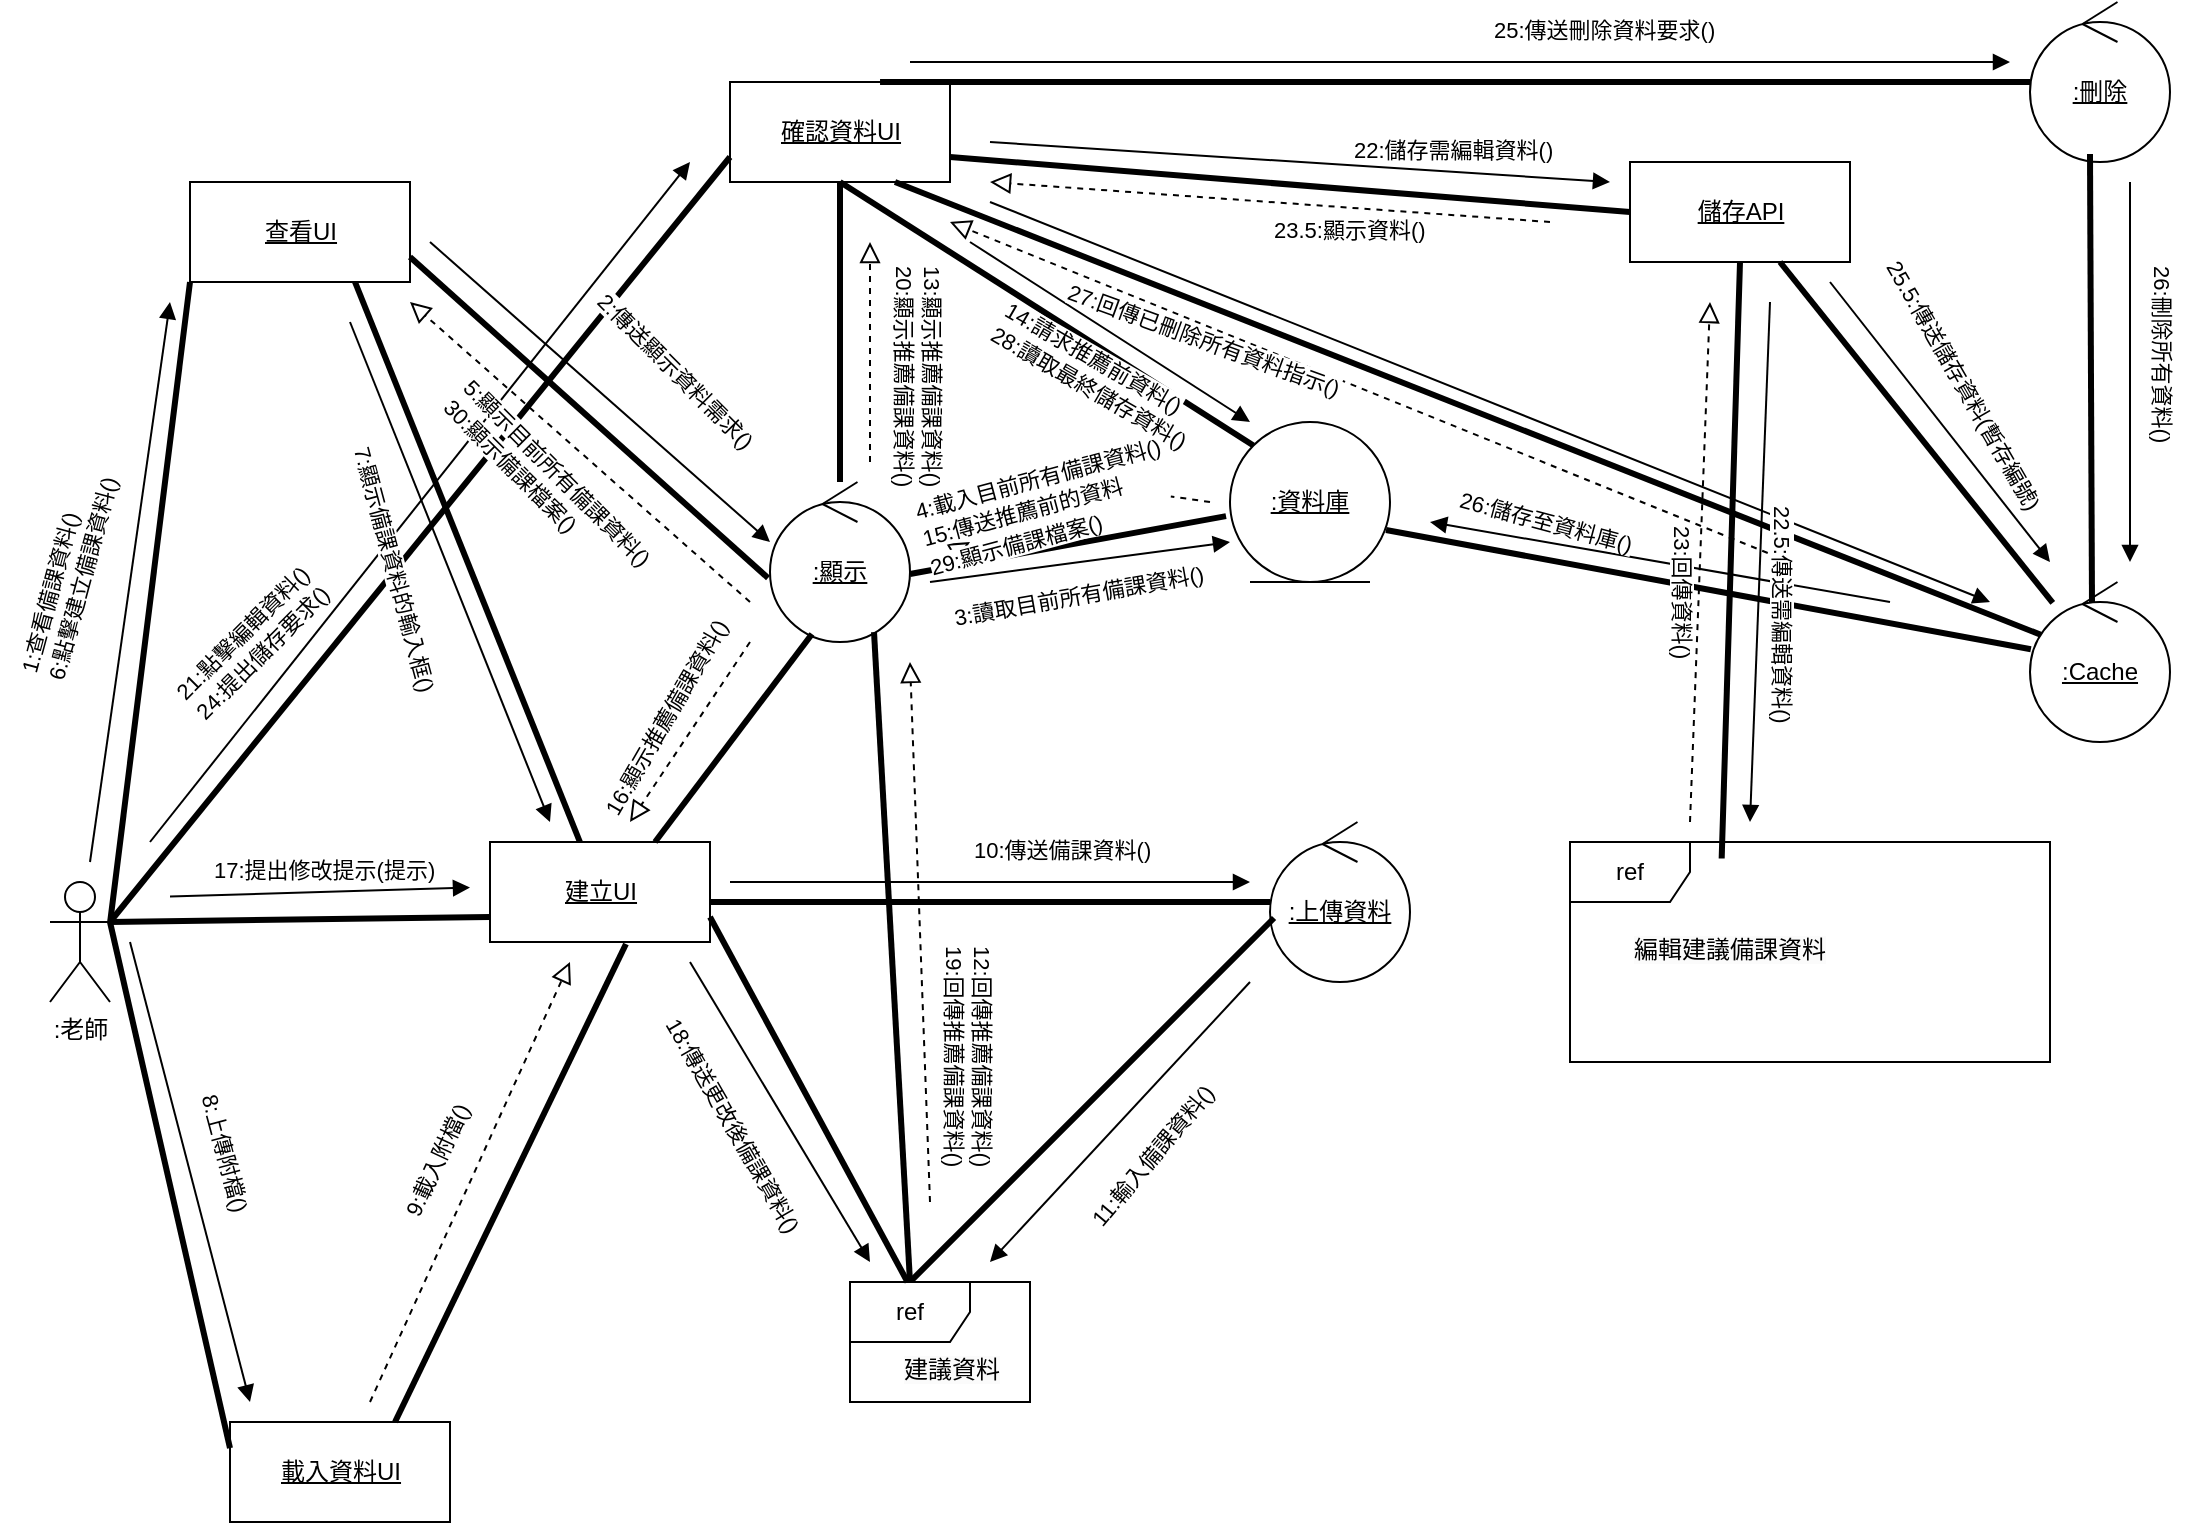 <mxfile>
    <diagram name="第 1 页" id="EOuV5ERvqpZUSFJWVVJ6">
        <mxGraphModel dx="1078" dy="5382" grid="1" gridSize="10" guides="1" tooltips="1" connect="1" arrows="1" fold="1" page="1" pageScale="1" pageWidth="3300" pageHeight="4681" math="0" shadow="0">
            <root>
                <mxCell id="0"/>
                <mxCell id="1" parent="0"/>
                <mxCell id="11" value=":老師" style="shape=umlActor;verticalLabelPosition=bottom;verticalAlign=top;html=1;outlineConnect=0;" parent="1" vertex="1">
                    <mxGeometry x="60" y="280" width="30" height="60" as="geometry"/>
                </mxCell>
                <mxCell id="15" value="&lt;u&gt;查看UI&lt;/u&gt;" style="html=1;" parent="1" vertex="1">
                    <mxGeometry x="130" y="-70" width="110" height="50" as="geometry"/>
                </mxCell>
                <mxCell id="16" value="&lt;u&gt;建立UI&lt;/u&gt;" style="html=1;" parent="1" vertex="1">
                    <mxGeometry x="280" y="260" width="110" height="50" as="geometry"/>
                </mxCell>
                <mxCell id="17" value="&lt;u&gt;載入資料UI&lt;/u&gt;" style="html=1;" parent="1" vertex="1">
                    <mxGeometry x="150" y="550" width="110" height="50" as="geometry"/>
                </mxCell>
                <mxCell id="18" value="&lt;u&gt;確認資料UI&lt;/u&gt;" style="html=1;" parent="1" vertex="1">
                    <mxGeometry x="400" y="-120" width="110" height="50" as="geometry"/>
                </mxCell>
                <mxCell id="19" value="&lt;u&gt;儲存API&lt;/u&gt;" style="html=1;" parent="1" vertex="1">
                    <mxGeometry x="850" y="-80" width="110" height="50" as="geometry"/>
                </mxCell>
                <mxCell id="20" value="&lt;u&gt;:刪除&lt;/u&gt;" style="ellipse;shape=umlControl;whiteSpace=wrap;html=1;" parent="1" vertex="1">
                    <mxGeometry x="1050" y="-160" width="70" height="80" as="geometry"/>
                </mxCell>
                <mxCell id="21" value="&lt;u&gt;:上傳資料&lt;/u&gt;" style="ellipse;shape=umlControl;whiteSpace=wrap;html=1;" parent="1" vertex="1">
                    <mxGeometry x="670" y="250" width="70" height="80" as="geometry"/>
                </mxCell>
                <mxCell id="22" value="&lt;u&gt;:顯示&lt;/u&gt;" style="ellipse;shape=umlControl;whiteSpace=wrap;html=1;" parent="1" vertex="1">
                    <mxGeometry x="420" y="80" width="70" height="80" as="geometry"/>
                </mxCell>
                <mxCell id="25" value="" style="endArrow=none;startArrow=none;endFill=0;startFill=0;endSize=8;html=1;verticalAlign=bottom;labelBackgroundColor=none;strokeWidth=3;rounded=0;entryX=0;entryY=1;entryDx=0;entryDy=0;exitX=1;exitY=0.333;exitDx=0;exitDy=0;exitPerimeter=0;" parent="1" target="15" edge="1">
                    <mxGeometry width="160" relative="1" as="geometry">
                        <mxPoint x="90" y="300.64" as="sourcePoint"/>
                        <mxPoint x="418" y="210" as="targetPoint"/>
                    </mxGeometry>
                </mxCell>
                <mxCell id="26" value="" style="html=1;verticalAlign=bottom;labelBackgroundColor=none;endArrow=block;endFill=1;rounded=0;" parent="1" edge="1">
                    <mxGeometry width="160" relative="1" as="geometry">
                        <mxPoint x="80" y="270" as="sourcePoint"/>
                        <mxPoint x="120" y="-10" as="targetPoint"/>
                    </mxGeometry>
                </mxCell>
                <mxCell id="27" value="" style="endArrow=block;startArrow=none;endFill=0;startFill=0;endSize=8;html=1;verticalAlign=bottom;dashed=1;labelBackgroundColor=none;rounded=0;" parent="1" edge="1" source="104">
                    <mxGeometry width="160" relative="1" as="geometry">
                        <mxPoint x="640" y="90" as="sourcePoint"/>
                        <mxPoint x="520" y="110" as="targetPoint"/>
                    </mxGeometry>
                </mxCell>
                <mxCell id="29" value="" style="endArrow=none;startArrow=none;endFill=0;startFill=0;endSize=8;html=1;verticalAlign=bottom;labelBackgroundColor=none;strokeWidth=3;rounded=0;entryX=-0.014;entryY=0.6;entryDx=0;entryDy=0;exitX=1;exitY=0.75;exitDx=0;exitDy=0;entryPerimeter=0;" parent="1" source="15" target="22" edge="1">
                    <mxGeometry width="160" relative="1" as="geometry">
                        <mxPoint x="250" y="305.32" as="sourcePoint"/>
                        <mxPoint x="330" y="154.68" as="targetPoint"/>
                    </mxGeometry>
                </mxCell>
                <mxCell id="30" value="" style="endArrow=none;startArrow=none;endFill=0;startFill=0;endSize=8;html=1;verticalAlign=bottom;labelBackgroundColor=none;strokeWidth=3;rounded=0;entryX=-0.025;entryY=0.588;entryDx=0;entryDy=0;exitX=1;exitY=0.575;exitDx=0;exitDy=0;exitPerimeter=0;entryPerimeter=0;" parent="1" source="22" target="62" edge="1">
                    <mxGeometry width="160" relative="1" as="geometry">
                        <mxPoint x="110" y="320.64" as="sourcePoint"/>
                        <mxPoint x="652.03" y="119.04" as="targetPoint"/>
                    </mxGeometry>
                </mxCell>
                <mxCell id="31" value="" style="endArrow=none;startArrow=none;endFill=0;startFill=0;endSize=8;html=1;verticalAlign=bottom;labelBackgroundColor=none;strokeWidth=3;rounded=0;exitX=0.75;exitY=1;exitDx=0;exitDy=0;" parent="1" source="15" target="16" edge="1">
                    <mxGeometry width="160" relative="1" as="geometry">
                        <mxPoint x="220" y="206.96" as="sourcePoint"/>
                        <mxPoint x="332.03" y="210.0" as="targetPoint"/>
                    </mxGeometry>
                </mxCell>
                <mxCell id="32" value="" style="endArrow=none;startArrow=none;endFill=0;startFill=0;endSize=8;html=1;verticalAlign=bottom;labelBackgroundColor=none;strokeWidth=3;rounded=0;entryX=0;entryY=0.261;entryDx=0;entryDy=0;entryPerimeter=0;" parent="1" target="17" edge="1">
                    <mxGeometry width="160" relative="1" as="geometry">
                        <mxPoint x="90" y="300" as="sourcePoint"/>
                        <mxPoint x="252.03" y="353.04" as="targetPoint"/>
                    </mxGeometry>
                </mxCell>
                <mxCell id="33" value="" style="endArrow=none;startArrow=none;endFill=0;startFill=0;endSize=8;html=1;verticalAlign=bottom;labelBackgroundColor=none;strokeWidth=3;rounded=0;entryX=0.75;entryY=0;entryDx=0;entryDy=0;exitX=0.618;exitY=1.02;exitDx=0;exitDy=0;exitPerimeter=0;" parent="1" source="16" target="17" edge="1">
                    <mxGeometry width="160" relative="1" as="geometry">
                        <mxPoint x="330" y="300" as="sourcePoint"/>
                        <mxPoint x="442.03" y="303.04" as="targetPoint"/>
                    </mxGeometry>
                </mxCell>
                <mxCell id="34" value="" style="endArrow=none;startArrow=none;endFill=0;startFill=0;endSize=8;html=1;verticalAlign=bottom;labelBackgroundColor=none;strokeWidth=3;rounded=0;" parent="1" target="21" edge="1">
                    <mxGeometry width="160" relative="1" as="geometry">
                        <mxPoint x="390" y="290" as="sourcePoint"/>
                        <mxPoint x="542.03" y="270.0" as="targetPoint"/>
                    </mxGeometry>
                </mxCell>
                <mxCell id="35" value="" style="endArrow=none;startArrow=none;endFill=0;startFill=0;endSize=8;html=1;verticalAlign=bottom;labelBackgroundColor=none;strokeWidth=3;rounded=0;exitX=0.029;exitY=0.6;exitDx=0;exitDy=0;exitPerimeter=0;entryX=0.011;entryY=0.483;entryDx=0;entryDy=0;entryPerimeter=0;" parent="1" source="21" target="67" edge="1">
                    <mxGeometry width="160" relative="1" as="geometry">
                        <mxPoint x="650" y="295" as="sourcePoint"/>
                        <mxPoint x="770.426" y="354.18" as="targetPoint"/>
                    </mxGeometry>
                </mxCell>
                <mxCell id="41" value="" style="endArrow=none;startArrow=none;endFill=0;startFill=0;endSize=8;html=1;verticalAlign=bottom;labelBackgroundColor=none;strokeWidth=3;rounded=0;entryX=0.5;entryY=1;entryDx=0;entryDy=0;" parent="1" source="22" target="18" edge="1">
                    <mxGeometry width="160" relative="1" as="geometry">
                        <mxPoint x="470" y="80.0" as="sourcePoint"/>
                        <mxPoint x="551.118" y="87.638" as="targetPoint"/>
                    </mxGeometry>
                </mxCell>
                <mxCell id="42" value="" style="endArrow=none;startArrow=none;endFill=0;startFill=0;endSize=8;html=1;verticalAlign=bottom;labelBackgroundColor=none;strokeWidth=3;rounded=0;exitX=0.75;exitY=1;exitDx=0;exitDy=0;entryX=0.1;entryY=0.338;entryDx=0;entryDy=0;entryPerimeter=0;" parent="1" source="18" target="134" edge="1">
                    <mxGeometry width="160" relative="1" as="geometry">
                        <mxPoint x="698.88" y="136.18" as="sourcePoint"/>
                        <mxPoint x="1030" y="150" as="targetPoint"/>
                    </mxGeometry>
                </mxCell>
                <mxCell id="43" value="" style="endArrow=none;startArrow=none;endFill=0;startFill=0;endSize=8;html=1;verticalAlign=bottom;labelBackgroundColor=none;strokeWidth=3;rounded=0;exitX=0.75;exitY=0;exitDx=0;exitDy=0;entryX=0.3;entryY=0.95;entryDx=0;entryDy=0;entryPerimeter=0;" parent="1" source="16" target="22" edge="1">
                    <mxGeometry width="160" relative="1" as="geometry">
                        <mxPoint x="450" y="190.0" as="sourcePoint"/>
                        <mxPoint x="531.118" y="197.638" as="targetPoint"/>
                    </mxGeometry>
                </mxCell>
                <mxCell id="44" value="" style="endArrow=none;startArrow=none;endFill=0;startFill=0;endSize=8;html=1;verticalAlign=bottom;labelBackgroundColor=none;strokeWidth=3;rounded=0;exitX=1;exitY=0.333;exitDx=0;exitDy=0;exitPerimeter=0;entryX=0;entryY=0.75;entryDx=0;entryDy=0;" parent="1" source="11" target="16" edge="1">
                    <mxGeometry width="160" relative="1" as="geometry">
                        <mxPoint x="150" y="270.0" as="sourcePoint"/>
                        <mxPoint x="231.118" y="277.638" as="targetPoint"/>
                    </mxGeometry>
                </mxCell>
                <mxCell id="46" value="" style="endArrow=none;startArrow=none;endFill=0;startFill=0;endSize=8;html=1;verticalAlign=bottom;labelBackgroundColor=none;strokeWidth=3;rounded=0;entryX=0;entryY=0.75;entryDx=0;entryDy=0;" parent="1" target="18" edge="1">
                    <mxGeometry width="160" relative="1" as="geometry">
                        <mxPoint x="90" y="300" as="sourcePoint"/>
                        <mxPoint x="290" y="267.5" as="targetPoint"/>
                    </mxGeometry>
                </mxCell>
                <mxCell id="47" value="" style="endArrow=none;startArrow=none;endFill=0;startFill=0;endSize=8;html=1;verticalAlign=bottom;labelBackgroundColor=none;strokeWidth=3;rounded=0;exitX=1;exitY=0.75;exitDx=0;exitDy=0;entryX=0;entryY=0.5;entryDx=0;entryDy=0;" parent="1" source="18" target="19" edge="1">
                    <mxGeometry width="160" relative="1" as="geometry">
                        <mxPoint x="590" y="70" as="sourcePoint"/>
                        <mxPoint x="780" y="27.5" as="targetPoint"/>
                    </mxGeometry>
                </mxCell>
                <mxCell id="48" value="" style="endArrow=none;startArrow=none;endFill=0;startFill=0;endSize=8;html=1;verticalAlign=bottom;labelBackgroundColor=none;strokeWidth=3;rounded=0;exitX=0.5;exitY=1;exitDx=0;exitDy=0;entryX=0.316;entryY=0.075;entryDx=0;entryDy=0;entryPerimeter=0;" parent="1" source="19" target="65" edge="1">
                    <mxGeometry width="160" relative="1" as="geometry">
                        <mxPoint x="760" y="122.5" as="sourcePoint"/>
                        <mxPoint x="1034.337" y="187.714" as="targetPoint"/>
                    </mxGeometry>
                </mxCell>
                <mxCell id="55" value="" style="endArrow=none;startArrow=none;endFill=0;startFill=0;endSize=8;html=1;verticalAlign=bottom;labelBackgroundColor=none;strokeWidth=3;rounded=0;exitX=0.975;exitY=0.675;exitDx=0;exitDy=0;exitPerimeter=0;" parent="1" source="62" target="134" edge="1">
                    <mxGeometry width="160" relative="1" as="geometry">
                        <mxPoint x="718.892" y="119.986" as="sourcePoint"/>
                        <mxPoint x="1030" y="160" as="targetPoint"/>
                    </mxGeometry>
                </mxCell>
                <mxCell id="57" value="" style="endArrow=none;startArrow=none;endFill=0;startFill=0;endSize=8;html=1;verticalAlign=bottom;labelBackgroundColor=none;strokeWidth=3;rounded=0;exitX=0.682;exitY=0;exitDx=0;exitDy=0;exitPerimeter=0;" parent="1" source="18" target="20" edge="1">
                    <mxGeometry width="160" relative="1" as="geometry">
                        <mxPoint x="570" y="-17.5" as="sourcePoint"/>
                        <mxPoint x="780" y="-20" as="targetPoint"/>
                    </mxGeometry>
                </mxCell>
                <mxCell id="58" value="" style="endArrow=none;startArrow=none;endFill=0;startFill=0;endSize=8;html=1;verticalAlign=bottom;labelBackgroundColor=none;strokeWidth=3;rounded=0;entryX=0.443;entryY=0.175;entryDx=0;entryDy=0;entryPerimeter=0;" parent="1" target="134" edge="1">
                    <mxGeometry width="160" relative="1" as="geometry">
                        <mxPoint x="1080" y="-84" as="sourcePoint"/>
                        <mxPoint x="1050.306" y="180.361" as="targetPoint"/>
                    </mxGeometry>
                </mxCell>
                <mxCell id="59" value="" style="endArrow=none;startArrow=none;endFill=0;startFill=0;endSize=8;html=1;verticalAlign=bottom;labelBackgroundColor=none;strokeWidth=3;rounded=0;entryX=0.5;entryY=1;entryDx=0;entryDy=0;fontStyle=1;exitX=0;exitY=0;exitDx=0;exitDy=0;" parent="1" source="62" target="18" edge="1">
                    <mxGeometry width="160" relative="1" as="geometry">
                        <mxPoint x="659.366" y="82.764" as="sourcePoint"/>
                        <mxPoint x="540" y="-30" as="targetPoint"/>
                    </mxGeometry>
                </mxCell>
                <mxCell id="62" value="&lt;u&gt;:資料庫&lt;/u&gt;" style="ellipse;shape=umlEntity;whiteSpace=wrap;html=1;" parent="1" vertex="1">
                    <mxGeometry x="650" y="50" width="80" height="80" as="geometry"/>
                </mxCell>
                <mxCell id="65" value="ref" style="shape=umlFrame;whiteSpace=wrap;html=1;pointerEvents=0;" parent="1" vertex="1">
                    <mxGeometry x="820" y="260" width="240" height="110" as="geometry"/>
                </mxCell>
                <mxCell id="66" value="&lt;span style=&quot;color: rgb(0, 0, 0); font-family: Helvetica; font-size: 12px; font-style: normal; font-variant-ligatures: normal; font-variant-caps: normal; font-weight: 400; letter-spacing: normal; orphans: 2; text-align: center; text-indent: 0px; text-transform: none; widows: 2; word-spacing: 0px; -webkit-text-stroke-width: 0px; background-color: rgb(251, 251, 251); text-decoration-thickness: initial; text-decoration-style: initial; text-decoration-color: initial; float: none; display: inline !important;&quot;&gt;編輯建議備課資料&lt;/span&gt;" style="text;whiteSpace=wrap;html=1;rotation=0;" parent="1" vertex="1">
                    <mxGeometry x="850" y="300" width="130" height="40" as="geometry"/>
                </mxCell>
                <mxCell id="67" value="ref" style="shape=umlFrame;whiteSpace=wrap;html=1;pointerEvents=0;" parent="1" vertex="1">
                    <mxGeometry x="460" y="480" width="90" height="60" as="geometry"/>
                </mxCell>
                <mxCell id="68" value="&lt;span style=&quot;color: rgb(0, 0, 0); font-family: Helvetica; font-size: 12px; font-style: normal; font-variant-ligatures: normal; font-variant-caps: normal; font-weight: 400; letter-spacing: normal; orphans: 2; text-align: center; text-indent: 0px; text-transform: none; widows: 2; word-spacing: 0px; -webkit-text-stroke-width: 0px; background-color: rgb(251, 251, 251); text-decoration-thickness: initial; text-decoration-style: initial; text-decoration-color: initial; float: none; display: inline !important;&quot;&gt;建議資料&lt;/span&gt;" style="text;whiteSpace=wrap;html=1;" parent="1" vertex="1">
                    <mxGeometry x="485" y="510" width="80" height="40" as="geometry"/>
                </mxCell>
                <mxCell id="69" value="" style="endArrow=none;startArrow=none;endFill=0;startFill=0;endSize=8;html=1;verticalAlign=bottom;labelBackgroundColor=none;strokeWidth=3;rounded=0;exitX=0.743;exitY=0.938;exitDx=0;exitDy=0;exitPerimeter=0;" parent="1" source="22" edge="1">
                    <mxGeometry width="160" relative="1" as="geometry">
                        <mxPoint x="660" y="250.0" as="sourcePoint"/>
                        <mxPoint x="490" y="480" as="targetPoint"/>
                    </mxGeometry>
                </mxCell>
                <mxCell id="71" value="" style="endArrow=none;startArrow=none;endFill=0;startFill=0;endSize=8;html=1;verticalAlign=bottom;labelBackgroundColor=none;strokeWidth=3;rounded=0;exitX=1;exitY=0.75;exitDx=0;exitDy=0;" parent="1" source="16" target="67" edge="1">
                    <mxGeometry width="160" relative="1" as="geometry">
                        <mxPoint x="440" y="320" as="sourcePoint"/>
                        <mxPoint x="830" y="320" as="targetPoint"/>
                    </mxGeometry>
                </mxCell>
                <mxCell id="72" value="" style="html=1;verticalAlign=bottom;labelBackgroundColor=none;endArrow=block;endFill=1;rounded=0;" parent="1" edge="1">
                    <mxGeometry width="160" relative="1" as="geometry">
                        <mxPoint x="250" y="-40" as="sourcePoint"/>
                        <mxPoint x="420" y="110" as="targetPoint"/>
                    </mxGeometry>
                </mxCell>
                <mxCell id="73" value="" style="html=1;verticalAlign=bottom;labelBackgroundColor=none;endArrow=block;endFill=1;rounded=0;" parent="1" edge="1">
                    <mxGeometry width="160" relative="1" as="geometry">
                        <mxPoint x="500" y="130" as="sourcePoint"/>
                        <mxPoint x="650" y="110" as="targetPoint"/>
                    </mxGeometry>
                </mxCell>
                <mxCell id="74" value="" style="endArrow=block;startArrow=none;endFill=0;startFill=0;endSize=8;html=1;verticalAlign=bottom;dashed=1;labelBackgroundColor=none;rounded=0;" parent="1" edge="1">
                    <mxGeometry width="160" relative="1" as="geometry">
                        <mxPoint x="410" y="140" as="sourcePoint"/>
                        <mxPoint x="240" y="-10" as="targetPoint"/>
                    </mxGeometry>
                </mxCell>
                <mxCell id="75" value="" style="html=1;verticalAlign=bottom;labelBackgroundColor=none;endArrow=block;endFill=1;rounded=0;" parent="1" edge="1">
                    <mxGeometry width="160" relative="1" as="geometry">
                        <mxPoint x="100" y="310" as="sourcePoint"/>
                        <mxPoint x="160" y="540" as="targetPoint"/>
                    </mxGeometry>
                </mxCell>
                <mxCell id="76" value="" style="html=1;verticalAlign=bottom;labelBackgroundColor=none;endArrow=block;endFill=1;rounded=0;" parent="1" edge="1">
                    <mxGeometry width="160" relative="1" as="geometry">
                        <mxPoint x="210" as="sourcePoint"/>
                        <mxPoint x="310" y="250" as="targetPoint"/>
                    </mxGeometry>
                </mxCell>
                <mxCell id="77" value="" style="endArrow=block;startArrow=none;endFill=0;startFill=0;endSize=8;html=1;verticalAlign=bottom;dashed=1;labelBackgroundColor=none;rounded=0;" parent="1" edge="1">
                    <mxGeometry width="160" relative="1" as="geometry">
                        <mxPoint x="220" y="540" as="sourcePoint"/>
                        <mxPoint x="320" y="320" as="targetPoint"/>
                    </mxGeometry>
                </mxCell>
                <mxCell id="78" value="" style="html=1;verticalAlign=bottom;labelBackgroundColor=none;endArrow=block;endFill=1;rounded=0;" parent="1" edge="1">
                    <mxGeometry width="160" relative="1" as="geometry">
                        <mxPoint x="400" y="280" as="sourcePoint"/>
                        <mxPoint x="660" y="280" as="targetPoint"/>
                    </mxGeometry>
                </mxCell>
                <mxCell id="79" value="" style="html=1;verticalAlign=bottom;labelBackgroundColor=none;endArrow=block;endFill=1;rounded=0;" parent="1" edge="1">
                    <mxGeometry width="160" relative="1" as="geometry">
                        <mxPoint x="660" y="330" as="sourcePoint"/>
                        <mxPoint x="530" y="470" as="targetPoint"/>
                    </mxGeometry>
                </mxCell>
                <mxCell id="80" value="" style="endArrow=block;startArrow=none;endFill=0;startFill=0;endSize=8;html=1;verticalAlign=bottom;dashed=1;labelBackgroundColor=none;rounded=0;" parent="1" edge="1">
                    <mxGeometry width="160" relative="1" as="geometry">
                        <mxPoint x="500" y="440" as="sourcePoint"/>
                        <mxPoint x="490" y="170" as="targetPoint"/>
                    </mxGeometry>
                </mxCell>
                <mxCell id="81" value="" style="endArrow=block;startArrow=none;endFill=0;startFill=0;endSize=8;html=1;verticalAlign=bottom;dashed=1;labelBackgroundColor=none;rounded=0;" parent="1" edge="1">
                    <mxGeometry width="160" relative="1" as="geometry">
                        <mxPoint x="470" y="70" as="sourcePoint"/>
                        <mxPoint x="470" y="-40" as="targetPoint"/>
                    </mxGeometry>
                </mxCell>
                <mxCell id="83" value="" style="html=1;verticalAlign=bottom;labelBackgroundColor=none;endArrow=block;endFill=1;rounded=0;" parent="1" edge="1">
                    <mxGeometry width="160" relative="1" as="geometry">
                        <mxPoint x="530" y="-60" as="sourcePoint"/>
                        <mxPoint x="1030" y="140" as="targetPoint"/>
                    </mxGeometry>
                </mxCell>
                <mxCell id="85" value="" style="endArrow=block;startArrow=none;endFill=0;startFill=0;endSize=8;html=1;verticalAlign=bottom;dashed=1;labelBackgroundColor=none;rounded=0;" parent="1" edge="1">
                    <mxGeometry width="160" relative="1" as="geometry">
                        <mxPoint x="410" y="160" as="sourcePoint"/>
                        <mxPoint x="350" y="250" as="targetPoint"/>
                    </mxGeometry>
                </mxCell>
                <mxCell id="86" value="" style="html=1;verticalAlign=bottom;labelBackgroundColor=none;endArrow=block;endFill=1;rounded=0;" parent="1" edge="1">
                    <mxGeometry width="160" relative="1" as="geometry">
                        <mxPoint x="120" y="287.25" as="sourcePoint"/>
                        <mxPoint x="270" y="282.75" as="targetPoint"/>
                    </mxGeometry>
                </mxCell>
                <mxCell id="87" value="" style="html=1;verticalAlign=bottom;labelBackgroundColor=none;endArrow=block;endFill=1;rounded=0;" parent="1" edge="1">
                    <mxGeometry width="160" relative="1" as="geometry">
                        <mxPoint x="380" y="320" as="sourcePoint"/>
                        <mxPoint x="470" y="470" as="targetPoint"/>
                    </mxGeometry>
                </mxCell>
                <mxCell id="88" value="" style="html=1;verticalAlign=bottom;labelBackgroundColor=none;endArrow=block;endFill=1;rounded=0;" parent="1" edge="1">
                    <mxGeometry width="160" relative="1" as="geometry">
                        <mxPoint x="110" y="260" as="sourcePoint"/>
                        <mxPoint x="380" y="-80" as="targetPoint"/>
                    </mxGeometry>
                </mxCell>
                <mxCell id="89" value="" style="html=1;verticalAlign=bottom;labelBackgroundColor=none;endArrow=block;endFill=1;rounded=0;" parent="1" edge="1">
                    <mxGeometry width="160" relative="1" as="geometry">
                        <mxPoint x="530" y="-90" as="sourcePoint"/>
                        <mxPoint x="840" y="-70" as="targetPoint"/>
                    </mxGeometry>
                </mxCell>
                <mxCell id="90" value="" style="html=1;verticalAlign=bottom;labelBackgroundColor=none;endArrow=block;endFill=1;rounded=0;" parent="1" edge="1">
                    <mxGeometry width="160" relative="1" as="geometry">
                        <mxPoint x="920" y="-10" as="sourcePoint"/>
                        <mxPoint x="910" y="250" as="targetPoint"/>
                    </mxGeometry>
                </mxCell>
                <mxCell id="91" value="" style="endArrow=block;startArrow=none;endFill=0;startFill=0;endSize=8;html=1;verticalAlign=bottom;dashed=1;labelBackgroundColor=none;rounded=0;" parent="1" edge="1">
                    <mxGeometry width="160" relative="1" as="geometry">
                        <mxPoint x="880" y="250" as="sourcePoint"/>
                        <mxPoint x="890" y="-10" as="targetPoint"/>
                    </mxGeometry>
                </mxCell>
                <mxCell id="92" value="" style="endArrow=block;startArrow=none;endFill=0;startFill=0;endSize=8;html=1;verticalAlign=bottom;dashed=1;labelBackgroundColor=none;rounded=0;" parent="1" edge="1">
                    <mxGeometry width="160" relative="1" as="geometry">
                        <mxPoint x="810" y="-50" as="sourcePoint"/>
                        <mxPoint x="530" y="-70" as="targetPoint"/>
                    </mxGeometry>
                </mxCell>
                <mxCell id="93" value="" style="endArrow=none;startArrow=none;endFill=0;startFill=0;endSize=8;html=1;verticalAlign=bottom;labelBackgroundColor=none;strokeWidth=3;rounded=0;" parent="1" source="19" target="134" edge="1">
                    <mxGeometry width="160" relative="1" as="geometry">
                        <mxPoint x="1020" y="-90" as="sourcePoint"/>
                        <mxPoint x="980" y="60" as="targetPoint"/>
                    </mxGeometry>
                </mxCell>
                <mxCell id="94" value="" style="html=1;verticalAlign=bottom;labelBackgroundColor=none;endArrow=block;endFill=1;rounded=0;" parent="1" edge="1">
                    <mxGeometry width="160" relative="1" as="geometry">
                        <mxPoint x="950" y="-20" as="sourcePoint"/>
                        <mxPoint x="1060" y="120" as="targetPoint"/>
                    </mxGeometry>
                </mxCell>
                <mxCell id="95" value="" style="html=1;verticalAlign=bottom;labelBackgroundColor=none;endArrow=block;endFill=1;rounded=0;" parent="1" edge="1">
                    <mxGeometry width="160" relative="1" as="geometry">
                        <mxPoint x="980" y="140" as="sourcePoint"/>
                        <mxPoint x="750" y="100" as="targetPoint"/>
                    </mxGeometry>
                </mxCell>
                <mxCell id="97" value="" style="html=1;verticalAlign=bottom;labelBackgroundColor=none;endArrow=block;endFill=1;rounded=0;" parent="1" edge="1">
                    <mxGeometry width="160" relative="1" as="geometry">
                        <mxPoint x="490" y="-130" as="sourcePoint"/>
                        <mxPoint x="1040" y="-130" as="targetPoint"/>
                    </mxGeometry>
                </mxCell>
                <mxCell id="98" value="" style="html=1;verticalAlign=bottom;labelBackgroundColor=none;endArrow=block;endFill=1;rounded=0;" parent="1" edge="1">
                    <mxGeometry width="160" relative="1" as="geometry">
                        <mxPoint x="1100" y="-70" as="sourcePoint"/>
                        <mxPoint x="1100" y="120" as="targetPoint"/>
                    </mxGeometry>
                </mxCell>
                <mxCell id="99" value="" style="endArrow=block;startArrow=none;endFill=0;startFill=0;endSize=8;html=1;verticalAlign=bottom;dashed=1;labelBackgroundColor=none;rounded=0;" parent="1" edge="1">
                    <mxGeometry width="160" relative="1" as="geometry">
                        <mxPoint x="930" y="120" as="sourcePoint"/>
                        <mxPoint x="510" y="-50" as="targetPoint"/>
                    </mxGeometry>
                </mxCell>
                <mxCell id="100" value="" style="html=1;verticalAlign=bottom;labelBackgroundColor=none;endArrow=block;endFill=1;rounded=0;" parent="1" edge="1">
                    <mxGeometry width="160" relative="1" as="geometry">
                        <mxPoint x="520" y="-40" as="sourcePoint"/>
                        <mxPoint x="660" y="50" as="targetPoint"/>
                    </mxGeometry>
                </mxCell>
                <mxCell id="101" value="&lt;span style=&quot;color: rgb(0, 0, 0); font-family: Helvetica; font-size: 11px; font-style: normal; font-variant-ligatures: normal; font-variant-caps: normal; font-weight: 400; letter-spacing: normal; orphans: 2; text-align: center; text-indent: 0px; text-transform: none; widows: 2; word-spacing: 0px; -webkit-text-stroke-width: 0px; background-color: rgb(255, 255, 255); text-decoration-thickness: initial; text-decoration-style: initial; text-decoration-color: initial; float: none; display: inline !important;&quot;&gt;1:查看備課資料()&lt;br&gt;&lt;span style=&quot;&quot;&gt;6:點擊建立備課資料()&lt;/span&gt;&lt;br&gt;&lt;/span&gt;" style="text;whiteSpace=wrap;html=1;rotation=-75;" parent="1" vertex="1">
                    <mxGeometry x="10" y="100" width="120" height="40" as="geometry"/>
                </mxCell>
                <mxCell id="102" value="&lt;span style=&quot;color: rgb(0, 0, 0); font-family: Helvetica; font-size: 11px; font-style: normal; font-variant-ligatures: normal; font-variant-caps: normal; font-weight: 400; letter-spacing: normal; orphans: 2; text-align: center; text-indent: 0px; text-transform: none; widows: 2; word-spacing: 0px; -webkit-text-stroke-width: 0px; background-color: rgb(255, 255, 255); text-decoration-thickness: initial; text-decoration-style: initial; text-decoration-color: initial; float: none; display: inline !important;&quot;&gt;2:傳送顯示資料需求()&lt;/span&gt;" style="text;whiteSpace=wrap;html=1;rotation=45;" parent="1" vertex="1">
                    <mxGeometry x="310" y="20" width="140" height="40" as="geometry"/>
                </mxCell>
                <mxCell id="103" value="&lt;span style=&quot;color: rgb(0, 0, 0); font-family: Helvetica; font-size: 11px; font-style: normal; font-variant-ligatures: normal; font-variant-caps: normal; font-weight: 400; letter-spacing: normal; orphans: 2; text-align: center; text-indent: 0px; text-transform: none; widows: 2; word-spacing: 0px; -webkit-text-stroke-width: 0px; background-color: rgb(255, 255, 255); text-decoration-thickness: initial; text-decoration-style: initial; text-decoration-color: initial; float: none; display: inline !important;&quot;&gt;3:讀取目前所有備課資料()&lt;/span&gt;" style="text;whiteSpace=wrap;html=1;rotation=-10;" parent="1" vertex="1">
                    <mxGeometry x="510" y="120" width="160" height="40" as="geometry"/>
                </mxCell>
                <mxCell id="105" value="&lt;span style=&quot;color: rgb(0, 0, 0); font-family: Helvetica; font-size: 11px; font-style: normal; font-variant-ligatures: normal; font-variant-caps: normal; font-weight: 400; letter-spacing: normal; orphans: 2; text-align: center; text-indent: 0px; text-transform: none; widows: 2; word-spacing: 0px; -webkit-text-stroke-width: 0px; background-color: rgb(255, 255, 255); text-decoration-thickness: initial; text-decoration-style: initial; text-decoration-color: initial; float: none; display: inline !important;&quot;&gt;5:顯示目前所有備課資料()&lt;br&gt;&lt;span style=&quot;&quot;&gt;30:顯示備課檔案()&lt;/span&gt;&lt;br&gt;&lt;/span&gt;" style="text;whiteSpace=wrap;html=1;rotation=45;" parent="1" vertex="1">
                    <mxGeometry x="240" y="70" width="160" height="40" as="geometry"/>
                </mxCell>
                <mxCell id="106" value="&lt;span style=&quot;color: rgb(0, 0, 0); font-family: Helvetica; font-size: 11px; font-style: normal; font-variant-ligatures: normal; font-variant-caps: normal; font-weight: 400; letter-spacing: normal; orphans: 2; text-align: center; text-indent: 0px; text-transform: none; widows: 2; word-spacing: 0px; -webkit-text-stroke-width: 0px; background-color: rgb(255, 255, 255); text-decoration-thickness: initial; text-decoration-style: initial; text-decoration-color: initial; float: none; display: inline !important;&quot;&gt;7:顯示備課資料的輸入框()&lt;/span&gt;" style="text;whiteSpace=wrap;html=1;rotation=75;" parent="1" vertex="1">
                    <mxGeometry x="150" y="120" width="160" height="40" as="geometry"/>
                </mxCell>
                <mxCell id="107" value="&lt;span style=&quot;color: rgb(0, 0, 0); font-family: Helvetica; font-size: 11px; font-style: normal; font-variant-ligatures: normal; font-variant-caps: normal; font-weight: 400; letter-spacing: normal; orphans: 2; text-align: center; text-indent: 0px; text-transform: none; widows: 2; word-spacing: 0px; -webkit-text-stroke-width: 0px; background-color: rgb(255, 255, 255); text-decoration-thickness: initial; text-decoration-style: initial; text-decoration-color: initial; float: none; display: inline !important;&quot;&gt;8:上傳附檔()&lt;/span&gt;" style="text;whiteSpace=wrap;html=1;rotation=75;" parent="1" vertex="1">
                    <mxGeometry x="100" y="410" width="90" height="40" as="geometry"/>
                </mxCell>
                <mxCell id="108" value="&lt;span style=&quot;color: rgb(0, 0, 0); font-family: Helvetica; font-size: 11px; font-style: normal; font-variant-ligatures: normal; font-variant-caps: normal; font-weight: 400; letter-spacing: normal; orphans: 2; text-align: center; text-indent: 0px; text-transform: none; widows: 2; word-spacing: 0px; -webkit-text-stroke-width: 0px; background-color: rgb(255, 255, 255); text-decoration-thickness: initial; text-decoration-style: initial; text-decoration-color: initial; float: none; display: inline !important;&quot;&gt;9:載入附檔()&lt;/span&gt;" style="text;whiteSpace=wrap;html=1;rotation=-65;" parent="1" vertex="1">
                    <mxGeometry x="220" y="390" width="90" height="40" as="geometry"/>
                </mxCell>
                <mxCell id="109" value="&lt;span style=&quot;color: rgb(0, 0, 0); font-family: Helvetica; font-size: 11px; font-style: normal; font-variant-ligatures: normal; font-variant-caps: normal; font-weight: 400; letter-spacing: normal; orphans: 2; text-align: center; text-indent: 0px; text-transform: none; widows: 2; word-spacing: 0px; -webkit-text-stroke-width: 0px; background-color: rgb(255, 255, 255); text-decoration-thickness: initial; text-decoration-style: initial; text-decoration-color: initial; float: none; display: inline !important;&quot;&gt;10:傳送備課資料()&lt;/span&gt;" style="text;whiteSpace=wrap;html=1;" parent="1" vertex="1">
                    <mxGeometry x="520" y="250" width="120" height="40" as="geometry"/>
                </mxCell>
                <mxCell id="110" value="&lt;span style=&quot;color: rgb(0, 0, 0); font-family: Helvetica; font-size: 11px; font-style: normal; font-variant-ligatures: normal; font-variant-caps: normal; font-weight: 400; letter-spacing: normal; orphans: 2; text-align: center; text-indent: 0px; text-transform: none; widows: 2; word-spacing: 0px; -webkit-text-stroke-width: 0px; background-color: rgb(255, 255, 255); text-decoration-thickness: initial; text-decoration-style: initial; text-decoration-color: initial; float: none; display: inline !important;&quot;&gt;11:輸入備課資料()&lt;/span&gt;" style="text;whiteSpace=wrap;html=1;rotation=-50;" parent="1" vertex="1">
                    <mxGeometry x="565" y="390" width="120" height="40" as="geometry"/>
                </mxCell>
                <mxCell id="111" value="&lt;span style=&quot;color: rgb(0, 0, 0); font-family: Helvetica; font-size: 11px; font-style: normal; font-variant-ligatures: normal; font-variant-caps: normal; font-weight: 400; letter-spacing: normal; orphans: 2; text-align: center; text-indent: 0px; text-transform: none; widows: 2; word-spacing: 0px; -webkit-text-stroke-width: 0px; background-color: rgb(255, 255, 255); text-decoration-thickness: initial; text-decoration-style: initial; text-decoration-color: initial; float: none; display: inline !important;&quot;&gt;12:回傳推薦備課資料()&lt;br&gt;&lt;span style=&quot;&quot;&gt;19:回傳推薦備課資料()&lt;/span&gt;&lt;br&gt;&lt;/span&gt;" style="text;whiteSpace=wrap;html=1;rotation=90;" parent="1" vertex="1">
                    <mxGeometry x="450" y="360" width="140" height="40" as="geometry"/>
                </mxCell>
                <mxCell id="112" value="&lt;span style=&quot;color: rgb(0, 0, 0); font-family: Helvetica; font-size: 11px; font-style: normal; font-variant-ligatures: normal; font-variant-caps: normal; font-weight: 400; letter-spacing: normal; orphans: 2; text-align: center; text-indent: 0px; text-transform: none; widows: 2; word-spacing: 0px; -webkit-text-stroke-width: 0px; background-color: rgb(255, 255, 255); text-decoration-thickness: initial; text-decoration-style: initial; text-decoration-color: initial; float: none; display: inline !important;&quot;&gt;13:顯示推薦備課資料()&lt;br&gt;&lt;span style=&quot;&quot;&gt;20:顯示推薦備課資料()&lt;/span&gt;&lt;br&gt;&lt;/span&gt;" style="text;whiteSpace=wrap;html=1;rotation=90;" parent="1" vertex="1">
                    <mxGeometry x="425" y="20" width="140" height="40" as="geometry"/>
                </mxCell>
                <mxCell id="114" value="&lt;span style=&quot;color: rgb(0, 0, 0); font-family: Helvetica; font-size: 11px; font-style: normal; font-variant-ligatures: normal; font-variant-caps: normal; font-weight: 400; letter-spacing: normal; orphans: 2; text-align: center; text-indent: 0px; text-transform: none; widows: 2; word-spacing: 0px; -webkit-text-stroke-width: 0px; background-color: rgb(255, 255, 255); text-decoration-thickness: initial; text-decoration-style: initial; text-decoration-color: initial; float: none; display: inline !important;&quot;&gt;14:請求推薦前資料()&lt;br&gt;&lt;span style=&quot;&quot;&gt;28:讀取最終儲存資料()&lt;/span&gt;&lt;br&gt;&lt;/span&gt;" style="text;whiteSpace=wrap;html=1;rotation=30;" parent="1" vertex="1">
                    <mxGeometry x="525" y="10" width="130" height="40" as="geometry"/>
                </mxCell>
                <mxCell id="116" value="&lt;span style=&quot;color: rgb(0, 0, 0); font-family: Helvetica; font-size: 11px; font-style: normal; font-variant-ligatures: normal; font-variant-caps: normal; font-weight: 400; letter-spacing: normal; orphans: 2; text-align: center; text-indent: 0px; text-transform: none; widows: 2; word-spacing: 0px; -webkit-text-stroke-width: 0px; background-color: rgb(255, 255, 255); text-decoration-thickness: initial; text-decoration-style: initial; text-decoration-color: initial; float: none; display: inline !important;&quot;&gt;16:顯示推薦備課資料()&lt;/span&gt;" style="text;whiteSpace=wrap;html=1;rotation=-60;" parent="1" vertex="1">
                    <mxGeometry x="310" y="170" width="140" height="40" as="geometry"/>
                </mxCell>
                <mxCell id="118" value="&lt;span style=&quot;color: rgb(0, 0, 0); font-family: Helvetica; font-size: 11px; font-style: normal; font-variant-ligatures: normal; font-variant-caps: normal; font-weight: 400; letter-spacing: normal; orphans: 2; text-align: center; text-indent: 0px; text-transform: none; widows: 2; word-spacing: 0px; -webkit-text-stroke-width: 0px; background-color: rgb(255, 255, 255); text-decoration-thickness: initial; text-decoration-style: initial; text-decoration-color: initial; float: none; display: inline !important;&quot;&gt;17:提出修改提示(提示)&lt;/span&gt;" style="text;whiteSpace=wrap;html=1;" parent="1" vertex="1">
                    <mxGeometry x="140" y="260" width="140" height="40" as="geometry"/>
                </mxCell>
                <mxCell id="119" value="&lt;span style=&quot;color: rgb(0, 0, 0); font-family: Helvetica; font-size: 11px; font-style: normal; font-variant-ligatures: normal; font-variant-caps: normal; font-weight: 400; letter-spacing: normal; orphans: 2; text-align: center; text-indent: 0px; text-transform: none; widows: 2; word-spacing: 0px; -webkit-text-stroke-width: 0px; background-color: rgb(255, 255, 255); text-decoration-thickness: initial; text-decoration-style: initial; text-decoration-color: initial; float: none; display: inline !important;&quot;&gt;18:傳送更改後備課資料()&lt;/span&gt;" style="text;whiteSpace=wrap;html=1;rotation=60;" parent="1" vertex="1">
                    <mxGeometry x="325" y="400" width="160" height="40" as="geometry"/>
                </mxCell>
                <mxCell id="120" value="&lt;span style=&quot;color: rgb(0, 0, 0); font-family: Helvetica; font-size: 11px; font-style: normal; font-variant-ligatures: normal; font-variant-caps: normal; font-weight: 400; letter-spacing: normal; orphans: 2; text-align: center; text-indent: 0px; text-transform: none; widows: 2; word-spacing: 0px; -webkit-text-stroke-width: 0px; background-color: rgb(255, 255, 255); text-decoration-thickness: initial; text-decoration-style: initial; text-decoration-color: initial; float: none; display: inline !important;&quot;&gt;21:點擊編輯資料()&lt;br&gt;&lt;span style=&quot;&quot;&gt;24:提出儲存要求()&lt;/span&gt;&lt;br&gt;&lt;/span&gt;" style="text;whiteSpace=wrap;html=1;rotation=-45;" parent="1" vertex="1">
                    <mxGeometry x="110" y="130" width="120" height="40" as="geometry"/>
                </mxCell>
                <mxCell id="121" value="&lt;span style=&quot;color: rgb(0, 0, 0); font-family: Helvetica; font-size: 11px; font-style: normal; font-variant-ligatures: normal; font-variant-caps: normal; font-weight: 400; letter-spacing: normal; orphans: 2; text-align: center; text-indent: 0px; text-transform: none; widows: 2; word-spacing: 0px; -webkit-text-stroke-width: 0px; background-color: rgb(255, 255, 255); text-decoration-thickness: initial; text-decoration-style: initial; text-decoration-color: initial; float: none; display: inline !important;&quot;&gt;22:儲存需編輯資料()&lt;br&gt;&lt;/span&gt;" style="text;whiteSpace=wrap;html=1;" parent="1" vertex="1">
                    <mxGeometry x="710" y="-100" width="130" height="40" as="geometry"/>
                </mxCell>
                <mxCell id="123" value="&lt;span style=&quot;color: rgb(0, 0, 0); font-family: Helvetica; font-size: 11px; font-style: normal; font-variant-ligatures: normal; font-variant-caps: normal; font-weight: 400; letter-spacing: normal; orphans: 2; text-align: center; text-indent: 0px; text-transform: none; widows: 2; word-spacing: 0px; -webkit-text-stroke-width: 0px; background-color: rgb(255, 255, 255); text-decoration-thickness: initial; text-decoration-style: initial; text-decoration-color: initial; float: none; display: inline !important;&quot;&gt;23:回傳資料()&lt;/span&gt;" style="text;whiteSpace=wrap;html=1;rotation=90;" parent="1" vertex="1">
                    <mxGeometry x="820" y="130" width="100" height="40" as="geometry"/>
                </mxCell>
                <mxCell id="122" value="&lt;span style=&quot;color: rgb(0, 0, 0); font-family: Helvetica; font-size: 11px; font-style: normal; font-variant-ligatures: normal; font-variant-caps: normal; font-weight: 400; letter-spacing: normal; orphans: 2; text-align: center; text-indent: 0px; text-transform: none; widows: 2; word-spacing: 0px; -webkit-text-stroke-width: 0px; background-color: rgb(255, 255, 255); text-decoration-thickness: initial; text-decoration-style: initial; text-decoration-color: initial; float: none; display: inline !important;&quot;&gt;22.5:傳送需編輯資料()&lt;/span&gt;" style="text;whiteSpace=wrap;html=1;rotation=90;" parent="1" vertex="1">
                    <mxGeometry x="850" y="140" width="140" height="40" as="geometry"/>
                </mxCell>
                <mxCell id="125" value="&lt;span style=&quot;color: rgb(0, 0, 0); font-family: Helvetica; font-size: 11px; font-style: normal; font-variant-ligatures: normal; font-variant-caps: normal; font-weight: 400; letter-spacing: normal; orphans: 2; text-align: center; text-indent: 0px; text-transform: none; widows: 2; word-spacing: 0px; -webkit-text-stroke-width: 0px; background-color: rgb(255, 255, 255); text-decoration-thickness: initial; text-decoration-style: initial; text-decoration-color: initial; float: none; display: inline !important;&quot;&gt;23.5:顯示資料()&lt;br&gt;&lt;/span&gt;" style="text;whiteSpace=wrap;html=1;rotation=0;" parent="1" vertex="1">
                    <mxGeometry x="670" y="-60" width="115" height="40" as="geometry"/>
                </mxCell>
                <mxCell id="126" value="&lt;span style=&quot;color: rgb(0, 0, 0); font-family: Helvetica; font-size: 11px; font-style: normal; font-variant-ligatures: normal; font-variant-caps: normal; font-weight: 400; letter-spacing: normal; orphans: 2; text-align: center; text-indent: 0px; text-transform: none; widows: 2; word-spacing: 0px; -webkit-text-stroke-width: 0px; background-color: rgb(255, 255, 255); text-decoration-thickness: initial; text-decoration-style: initial; text-decoration-color: initial; float: none; display: inline !important;&quot;&gt;25.5:傳送儲存資料(暫存編號)&lt;/span&gt;" style="text;whiteSpace=wrap;html=1;rotation=60;" parent="1" vertex="1">
                    <mxGeometry x="930" y="30" width="180" height="40" as="geometry"/>
                </mxCell>
                <mxCell id="127" value="&lt;span style=&quot;color: rgb(0, 0, 0); font-family: Helvetica; font-size: 11px; font-style: normal; font-variant-ligatures: normal; font-variant-caps: normal; font-weight: 400; letter-spacing: normal; orphans: 2; text-align: center; text-indent: 0px; text-transform: none; widows: 2; word-spacing: 0px; -webkit-text-stroke-width: 0px; background-color: rgb(255, 255, 255); text-decoration-thickness: initial; text-decoration-style: initial; text-decoration-color: initial; float: none; display: inline !important;&quot;&gt;26:儲存至資料庫()&lt;/span&gt;" style="text;whiteSpace=wrap;html=1;rotation=15;" parent="1" vertex="1">
                    <mxGeometry x="760" y="90" width="120" height="40" as="geometry"/>
                </mxCell>
                <mxCell id="129" value="&lt;span style=&quot;color: rgb(0, 0, 0); font-family: Helvetica; font-size: 11px; font-style: normal; font-variant-ligatures: normal; font-variant-caps: normal; font-weight: 400; letter-spacing: normal; orphans: 2; text-align: center; text-indent: 0px; text-transform: none; widows: 2; word-spacing: 0px; -webkit-text-stroke-width: 0px; background-color: rgb(255, 255, 255); text-decoration-thickness: initial; text-decoration-style: initial; text-decoration-color: initial; float: none; display: inline !important;&quot;&gt;25:傳送刪除資料要求()&lt;br&gt;&lt;/span&gt;" style="text;whiteSpace=wrap;html=1;" parent="1" vertex="1">
                    <mxGeometry x="780" y="-160" width="140" height="40" as="geometry"/>
                </mxCell>
                <mxCell id="130" value="&lt;span style=&quot;color: rgb(0, 0, 0); font-family: Helvetica; font-size: 11px; font-style: normal; font-variant-ligatures: normal; font-variant-caps: normal; font-weight: 400; letter-spacing: normal; orphans: 2; text-align: center; text-indent: 0px; text-transform: none; widows: 2; word-spacing: 0px; -webkit-text-stroke-width: 0px; background-color: rgb(255, 255, 255); text-decoration-thickness: initial; text-decoration-style: initial; text-decoration-color: initial; float: none; display: inline !important;&quot;&gt;26:刪除所有資料()&lt;/span&gt;" style="text;whiteSpace=wrap;html=1;rotation=90;" parent="1" vertex="1">
                    <mxGeometry x="1050" y="10" width="120" height="40" as="geometry"/>
                </mxCell>
                <mxCell id="131" value="&lt;span style=&quot;color: rgb(0, 0, 0); font-family: Helvetica; font-size: 11px; font-style: normal; font-variant-ligatures: normal; font-variant-caps: normal; font-weight: 400; letter-spacing: normal; orphans: 2; text-align: center; text-indent: 0px; text-transform: none; widows: 2; word-spacing: 0px; -webkit-text-stroke-width: 0px; background-color: rgb(255, 255, 255); text-decoration-thickness: initial; text-decoration-style: initial; text-decoration-color: initial; float: none; display: inline !important;&quot;&gt;27:回傳已刪除所有資料指示()&lt;/span&gt;" style="text;whiteSpace=wrap;html=1;rotation=20;" parent="1" vertex="1">
                    <mxGeometry x="560" width="180" height="40" as="geometry"/>
                </mxCell>
                <mxCell id="134" value="&lt;u&gt;:Cache&lt;/u&gt;" style="ellipse;shape=umlControl;whiteSpace=wrap;html=1;" parent="1" vertex="1">
                    <mxGeometry x="1050" y="130" width="70" height="80" as="geometry"/>
                </mxCell>
                <mxCell id="135" value="" style="endArrow=none;startArrow=none;endFill=0;startFill=0;endSize=8;html=1;verticalAlign=bottom;dashed=1;labelBackgroundColor=none;rounded=0;" edge="1" parent="1" target="104">
                    <mxGeometry width="160" relative="1" as="geometry">
                        <mxPoint x="640" y="90" as="sourcePoint"/>
                        <mxPoint x="520" y="110" as="targetPoint"/>
                    </mxGeometry>
                </mxCell>
                <mxCell id="104" value="&lt;span style=&quot;color: rgb(0, 0, 0); font-family: Helvetica; font-size: 11px; font-style: normal; font-variant-ligatures: normal; font-variant-caps: normal; font-weight: 400; letter-spacing: normal; orphans: 2; text-align: center; text-indent: 0px; text-transform: none; widows: 2; word-spacing: 0px; -webkit-text-stroke-width: 0px; background-color: rgb(255, 255, 255); text-decoration-thickness: initial; text-decoration-style: initial; text-decoration-color: initial; float: none; display: inline !important;&quot;&gt;4:載入目前所有備課資料()&lt;br&gt;15:傳送推薦前的資料&lt;br&gt;&lt;span style=&quot;&quot;&gt;29:顯示備課檔案()&lt;/span&gt;&lt;br&gt;&lt;/span&gt;" style="text;whiteSpace=wrap;html=1;rotation=-15;" parent="1" vertex="1">
                    <mxGeometry x="490" y="60" width="160" height="40" as="geometry"/>
                </mxCell>
            </root>
        </mxGraphModel>
    </diagram>
</mxfile>